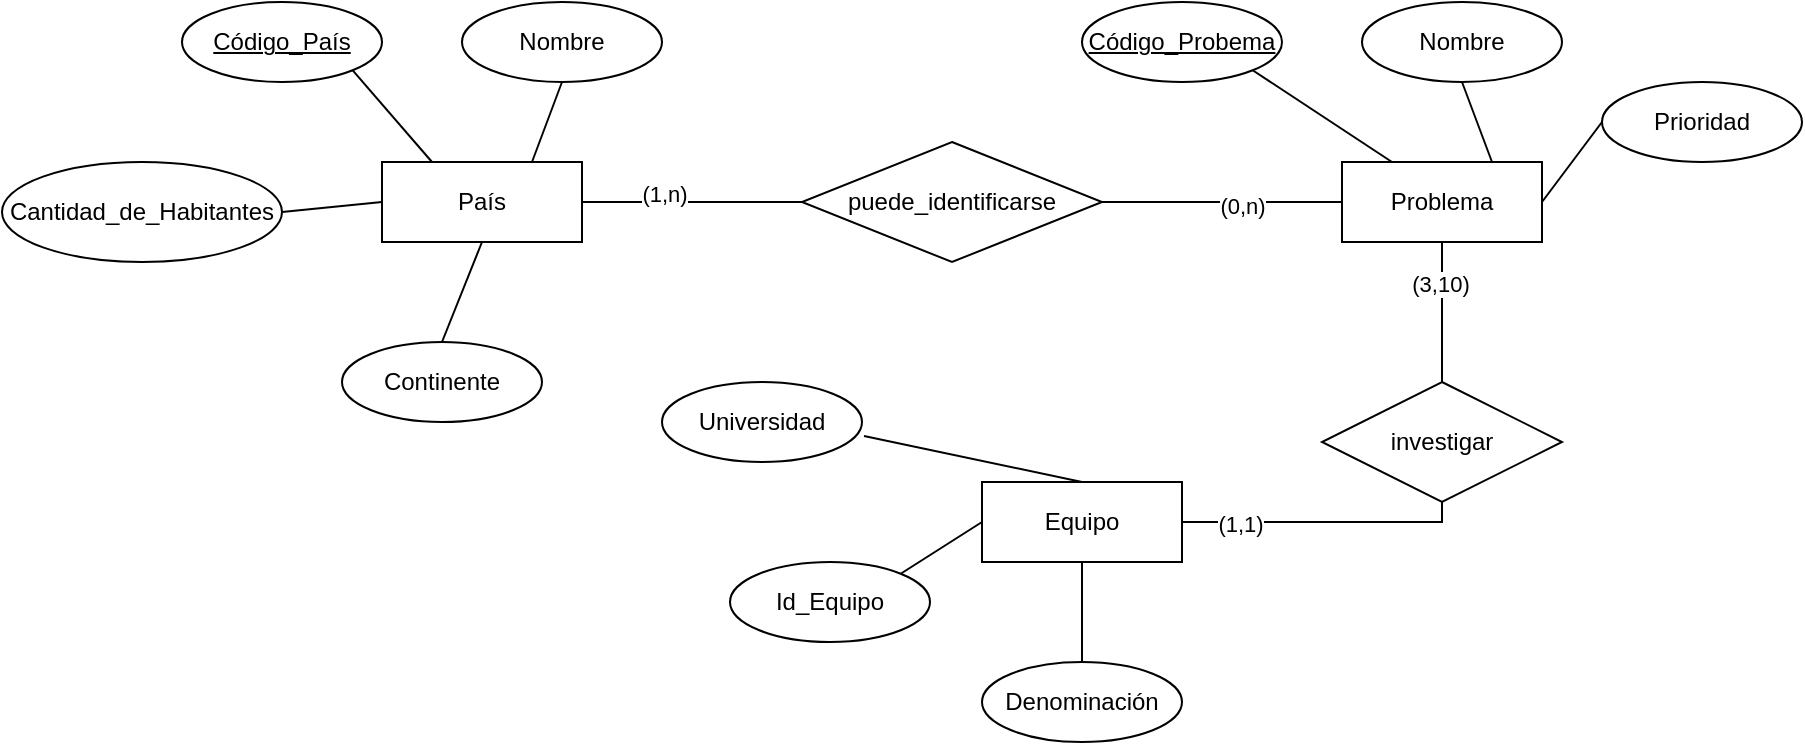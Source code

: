 <mxfile version="13.7.9" type="device"><diagram id="IdnHP3Lgo2DFzJDvetUE" name="Página-1"><mxGraphModel dx="1325" dy="589" grid="1" gridSize="10" guides="1" tooltips="1" connect="1" arrows="1" fold="1" page="1" pageScale="1" pageWidth="827" pageHeight="1169" math="0" shadow="0"><root><mxCell id="0"/><mxCell id="1" parent="0"/><mxCell id="hb557RCVCanoVJ0f2Gzs-1" value="País" style="whiteSpace=wrap;html=1;align=center;" parent="1" vertex="1"><mxGeometry x="140" y="120" width="100" height="40" as="geometry"/></mxCell><mxCell id="hb557RCVCanoVJ0f2Gzs-2" value="Código_País" style="ellipse;whiteSpace=wrap;html=1;align=center;fontStyle=4;" parent="1" vertex="1"><mxGeometry x="40" y="40" width="100" height="40" as="geometry"/></mxCell><mxCell id="hb557RCVCanoVJ0f2Gzs-3" value="Nombre" style="ellipse;whiteSpace=wrap;html=1;align=center;" parent="1" vertex="1"><mxGeometry x="180" y="40" width="100" height="40" as="geometry"/></mxCell><mxCell id="hb557RCVCanoVJ0f2Gzs-4" value="Cantidad_de_Habitantes" style="ellipse;whiteSpace=wrap;html=1;align=center;" parent="1" vertex="1"><mxGeometry x="-50" y="120" width="140" height="50" as="geometry"/></mxCell><mxCell id="hb557RCVCanoVJ0f2Gzs-6" value="Continente" style="ellipse;whiteSpace=wrap;html=1;align=center;" parent="1" vertex="1"><mxGeometry x="120" y="210" width="100" height="40" as="geometry"/></mxCell><mxCell id="hb557RCVCanoVJ0f2Gzs-7" value="Problema" style="whiteSpace=wrap;html=1;align=center;" parent="1" vertex="1"><mxGeometry x="620" y="120" width="100" height="40" as="geometry"/></mxCell><mxCell id="hb557RCVCanoVJ0f2Gzs-8" value="Nombre" style="ellipse;whiteSpace=wrap;html=1;align=center;" parent="1" vertex="1"><mxGeometry x="630" y="40" width="100" height="40" as="geometry"/></mxCell><mxCell id="hb557RCVCanoVJ0f2Gzs-9" value="Código_Probema" style="ellipse;whiteSpace=wrap;html=1;align=center;fontStyle=4;" parent="1" vertex="1"><mxGeometry x="490" y="40" width="100" height="40" as="geometry"/></mxCell><mxCell id="hb557RCVCanoVJ0f2Gzs-15" value="Equipo" style="whiteSpace=wrap;html=1;align=center;" parent="1" vertex="1"><mxGeometry x="440" y="280" width="100" height="40" as="geometry"/></mxCell><mxCell id="hb557RCVCanoVJ0f2Gzs-16" value="Id_Equipo" style="ellipse;whiteSpace=wrap;html=1;align=center;" parent="1" vertex="1"><mxGeometry x="314" y="320" width="100" height="40" as="geometry"/></mxCell><mxCell id="hb557RCVCanoVJ0f2Gzs-17" value="Denominación" style="ellipse;whiteSpace=wrap;html=1;align=center;" parent="1" vertex="1"><mxGeometry x="440" y="370" width="100" height="40" as="geometry"/></mxCell><mxCell id="hb557RCVCanoVJ0f2Gzs-18" value="Universidad" style="ellipse;whiteSpace=wrap;html=1;align=center;" parent="1" vertex="1"><mxGeometry x="280" y="230" width="100" height="40" as="geometry"/></mxCell><mxCell id="hb557RCVCanoVJ0f2Gzs-19" value="" style="endArrow=none;html=1;rounded=0;exitX=0;exitY=0.5;exitDx=0;exitDy=0;entryX=1;entryY=0.5;entryDx=0;entryDy=0;" parent="1" source="hb557RCVCanoVJ0f2Gzs-7" target="hb557RCVCanoVJ0f2Gzs-1" edge="1"><mxGeometry relative="1" as="geometry"><mxPoint x="600" y="260" as="sourcePoint"/><mxPoint x="760" y="260" as="targetPoint"/></mxGeometry></mxCell><mxCell id="hb557RCVCanoVJ0f2Gzs-21" value="(1,n)" style="edgeLabel;html=1;align=center;verticalAlign=middle;resizable=0;points=[];" parent="hb557RCVCanoVJ0f2Gzs-19" vertex="1" connectable="0"><mxGeometry x="0.784" y="-4" relative="1" as="geometry"><mxPoint as="offset"/></mxGeometry></mxCell><mxCell id="hb557RCVCanoVJ0f2Gzs-31" value="(0,n)" style="edgeLabel;html=1;align=center;verticalAlign=middle;resizable=0;points=[];" parent="hb557RCVCanoVJ0f2Gzs-19" vertex="1" connectable="0"><mxGeometry x="-0.737" y="2" relative="1" as="geometry"><mxPoint as="offset"/></mxGeometry></mxCell><mxCell id="hb557RCVCanoVJ0f2Gzs-20" value="puede_identificarse" style="shape=rhombus;perimeter=rhombusPerimeter;whiteSpace=wrap;html=1;align=center;" parent="1" vertex="1"><mxGeometry x="350" y="110" width="150" height="60" as="geometry"/></mxCell><mxCell id="hb557RCVCanoVJ0f2Gzs-22" value="" style="endArrow=none;html=1;rounded=0;entryX=0.5;entryY=1;entryDx=0;entryDy=0;" parent="1" target="hb557RCVCanoVJ0f2Gzs-7" edge="1"><mxGeometry relative="1" as="geometry"><mxPoint x="540" y="300" as="sourcePoint"/><mxPoint x="720" y="300" as="targetPoint"/><Array as="points"><mxPoint x="670" y="300"/></Array></mxGeometry></mxCell><mxCell id="hb557RCVCanoVJ0f2Gzs-24" value="(3,10)" style="edgeLabel;html=1;align=center;verticalAlign=middle;resizable=0;points=[];" parent="hb557RCVCanoVJ0f2Gzs-22" vertex="1" connectable="0"><mxGeometry x="0.844" y="1" relative="1" as="geometry"><mxPoint as="offset"/></mxGeometry></mxCell><mxCell id="hb557RCVCanoVJ0f2Gzs-25" value="(1,1)" style="edgeLabel;html=1;align=center;verticalAlign=middle;resizable=0;points=[];" parent="hb557RCVCanoVJ0f2Gzs-22" vertex="1" connectable="0"><mxGeometry x="-0.785" y="-1" relative="1" as="geometry"><mxPoint as="offset"/></mxGeometry></mxCell><mxCell id="hb557RCVCanoVJ0f2Gzs-23" value="investigar" style="shape=rhombus;perimeter=rhombusPerimeter;whiteSpace=wrap;html=1;align=center;" parent="1" vertex="1"><mxGeometry x="610" y="230" width="120" height="60" as="geometry"/></mxCell><mxCell id="hb557RCVCanoVJ0f2Gzs-26" value="" style="endArrow=none;html=1;rounded=0;exitX=1;exitY=0.5;exitDx=0;exitDy=0;entryX=0;entryY=0.5;entryDx=0;entryDy=0;" parent="1" source="hb557RCVCanoVJ0f2Gzs-7" target="EWwM0DCuefDnGYB4MK1v-1" edge="1"><mxGeometry relative="1" as="geometry"><mxPoint x="790" y="260" as="sourcePoint"/><mxPoint x="780" y="140" as="targetPoint"/></mxGeometry></mxCell><mxCell id="hb557RCVCanoVJ0f2Gzs-32" value="" style="endArrow=none;html=1;rounded=0;exitX=0.5;exitY=1;exitDx=0;exitDy=0;entryX=0.5;entryY=0;entryDx=0;entryDy=0;" parent="1" source="hb557RCVCanoVJ0f2Gzs-1" target="hb557RCVCanoVJ0f2Gzs-6" edge="1"><mxGeometry relative="1" as="geometry"><mxPoint x="130" y="320" as="sourcePoint"/><mxPoint x="290" y="320" as="targetPoint"/></mxGeometry></mxCell><mxCell id="hb557RCVCanoVJ0f2Gzs-33" value="" style="endArrow=none;html=1;rounded=0;exitX=1;exitY=0.5;exitDx=0;exitDy=0;entryX=0;entryY=0.5;entryDx=0;entryDy=0;" parent="1" source="hb557RCVCanoVJ0f2Gzs-4" target="hb557RCVCanoVJ0f2Gzs-1" edge="1"><mxGeometry relative="1" as="geometry"><mxPoint x="100" y="340" as="sourcePoint"/><mxPoint x="260" y="340" as="targetPoint"/></mxGeometry></mxCell><mxCell id="hb557RCVCanoVJ0f2Gzs-34" value="" style="endArrow=none;html=1;rounded=0;exitX=1;exitY=1;exitDx=0;exitDy=0;entryX=0.25;entryY=0;entryDx=0;entryDy=0;" parent="1" source="hb557RCVCanoVJ0f2Gzs-2" target="hb557RCVCanoVJ0f2Gzs-1" edge="1"><mxGeometry relative="1" as="geometry"><mxPoint x="150" y="310" as="sourcePoint"/><mxPoint x="310" y="310" as="targetPoint"/></mxGeometry></mxCell><mxCell id="hb557RCVCanoVJ0f2Gzs-35" value="" style="endArrow=none;html=1;rounded=0;exitX=0.5;exitY=1;exitDx=0;exitDy=0;entryX=0.75;entryY=0;entryDx=0;entryDy=0;" parent="1" source="hb557RCVCanoVJ0f2Gzs-3" target="hb557RCVCanoVJ0f2Gzs-1" edge="1"><mxGeometry relative="1" as="geometry"><mxPoint x="130" y="300" as="sourcePoint"/><mxPoint x="290" y="300" as="targetPoint"/></mxGeometry></mxCell><mxCell id="hb557RCVCanoVJ0f2Gzs-36" value="" style="endArrow=none;html=1;rounded=0;exitX=1;exitY=1;exitDx=0;exitDy=0;entryX=0.25;entryY=0;entryDx=0;entryDy=0;" parent="1" source="hb557RCVCanoVJ0f2Gzs-9" target="hb557RCVCanoVJ0f2Gzs-7" edge="1"><mxGeometry relative="1" as="geometry"><mxPoint x="160" y="330" as="sourcePoint"/><mxPoint x="320" y="330" as="targetPoint"/></mxGeometry></mxCell><mxCell id="hb557RCVCanoVJ0f2Gzs-37" value="" style="endArrow=none;html=1;rounded=0;exitX=0.5;exitY=1;exitDx=0;exitDy=0;entryX=0.75;entryY=0;entryDx=0;entryDy=0;" parent="1" source="hb557RCVCanoVJ0f2Gzs-8" target="hb557RCVCanoVJ0f2Gzs-7" edge="1"><mxGeometry relative="1" as="geometry"><mxPoint x="730" y="260" as="sourcePoint"/><mxPoint x="890" y="260" as="targetPoint"/></mxGeometry></mxCell><mxCell id="hb557RCVCanoVJ0f2Gzs-38" value="" style="endArrow=none;html=1;rounded=0;exitX=1.01;exitY=0.675;exitDx=0;exitDy=0;exitPerimeter=0;entryX=0.5;entryY=0;entryDx=0;entryDy=0;" parent="1" source="hb557RCVCanoVJ0f2Gzs-18" target="hb557RCVCanoVJ0f2Gzs-15" edge="1"><mxGeometry relative="1" as="geometry"><mxPoint x="450" y="350" as="sourcePoint"/><mxPoint x="610" y="350" as="targetPoint"/></mxGeometry></mxCell><mxCell id="hb557RCVCanoVJ0f2Gzs-39" value="" style="endArrow=none;html=1;rounded=0;exitX=0;exitY=0.5;exitDx=0;exitDy=0;entryX=1;entryY=0;entryDx=0;entryDy=0;" parent="1" source="hb557RCVCanoVJ0f2Gzs-15" target="hb557RCVCanoVJ0f2Gzs-16" edge="1"><mxGeometry relative="1" as="geometry"><mxPoint x="630" y="370" as="sourcePoint"/><mxPoint x="790" y="370" as="targetPoint"/></mxGeometry></mxCell><mxCell id="hb557RCVCanoVJ0f2Gzs-40" value="" style="endArrow=none;html=1;rounded=0;exitX=0.5;exitY=1;exitDx=0;exitDy=0;entryX=0.5;entryY=0;entryDx=0;entryDy=0;" parent="1" source="hb557RCVCanoVJ0f2Gzs-15" target="hb557RCVCanoVJ0f2Gzs-17" edge="1"><mxGeometry relative="1" as="geometry"><mxPoint x="660" y="280" as="sourcePoint"/><mxPoint x="820" y="280" as="targetPoint"/></mxGeometry></mxCell><mxCell id="EWwM0DCuefDnGYB4MK1v-1" value="Prioridad" style="ellipse;whiteSpace=wrap;html=1;align=center;" vertex="1" parent="1"><mxGeometry x="750" y="80" width="100" height="40" as="geometry"/></mxCell></root></mxGraphModel></diagram></mxfile>